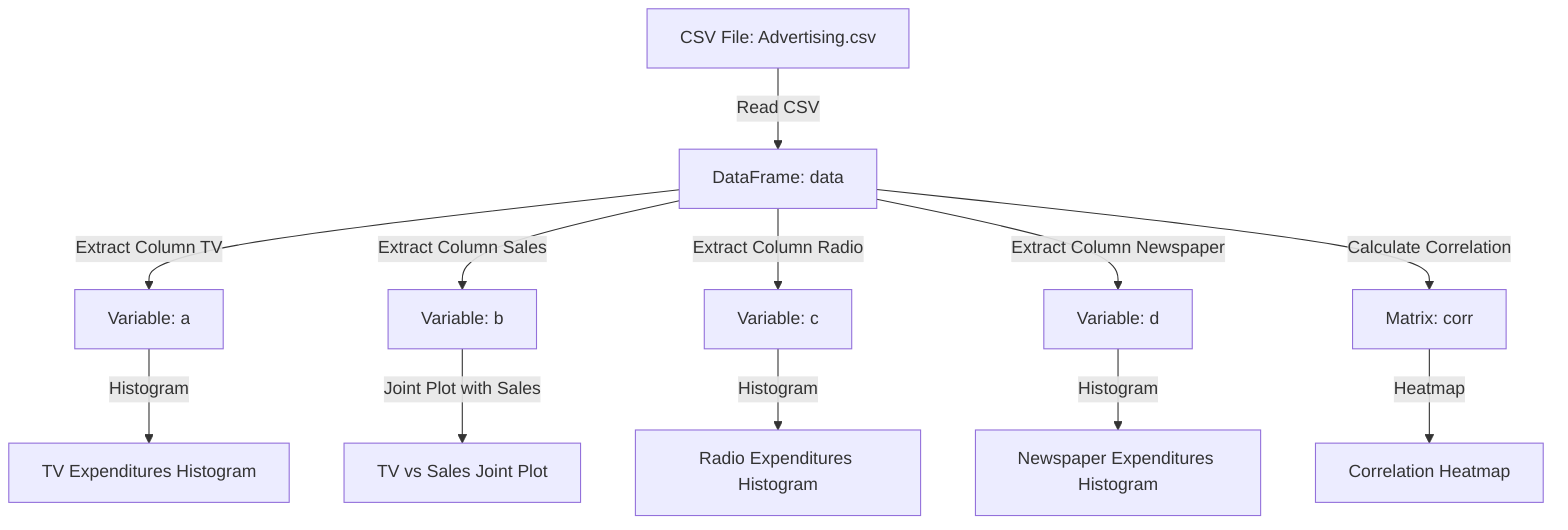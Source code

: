 flowchart TD
  %% Load data from CSV
  A[CSV File: Advertising.csv] -->|Read CSV| B[DataFrame: data]
  %% DataFrame representing the raw data
  B -->|Extract Column TV| C[Variable: a]
  B -->|Extract Column Sales| D[Variable: b]
  B -->|Extract Column Radio| E[Variable: c]
  B -->|Extract Column Newspaper| F[Variable: d]
  
  %% Correlation analysis
  B -->|Calculate Correlation| G[Matrix: corr]
  
  %% Visualization steps
  C -->|Histogram| H[TV Expenditures Histogram]
  E -->|Histogram| I[Radio Expenditures Histogram]
  F -->|Histogram| J[Newspaper Expenditures Histogram]
  D -->|Joint Plot with Sales| K[TV vs Sales Joint Plot]
  G -->|Heatmap| L[Correlation Heatmap]